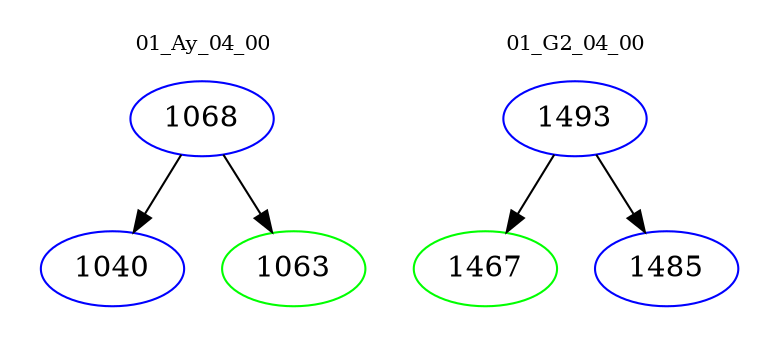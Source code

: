 digraph{
subgraph cluster_0 {
color = white
label = "01_Ay_04_00";
fontsize=10;
T0_1068 [label="1068", color="blue"]
T0_1068 -> T0_1040 [color="black"]
T0_1040 [label="1040", color="blue"]
T0_1068 -> T0_1063 [color="black"]
T0_1063 [label="1063", color="green"]
}
subgraph cluster_1 {
color = white
label = "01_G2_04_00";
fontsize=10;
T1_1493 [label="1493", color="blue"]
T1_1493 -> T1_1467 [color="black"]
T1_1467 [label="1467", color="green"]
T1_1493 -> T1_1485 [color="black"]
T1_1485 [label="1485", color="blue"]
}
}

